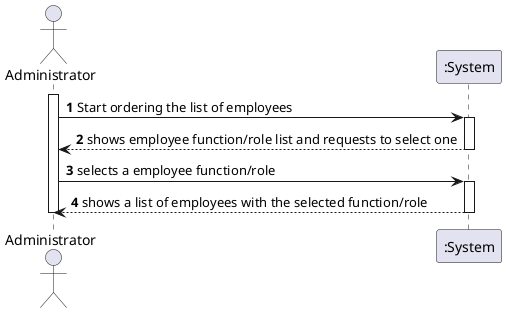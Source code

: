 @startuml
autonumber
actor "Administrator" as admin

activate admin
admin -> ":System" : Start ordering the list of employees
activate ":System"
":System" --> admin : shows employee function/role list and requests to select one
deactivate ":System"

admin -> ":System" : selects a employee function/role
activate ":System"
":System" --> admin : shows a list of employees with the selected function/role
deactivate ":System"

deactivate admin

@enduml